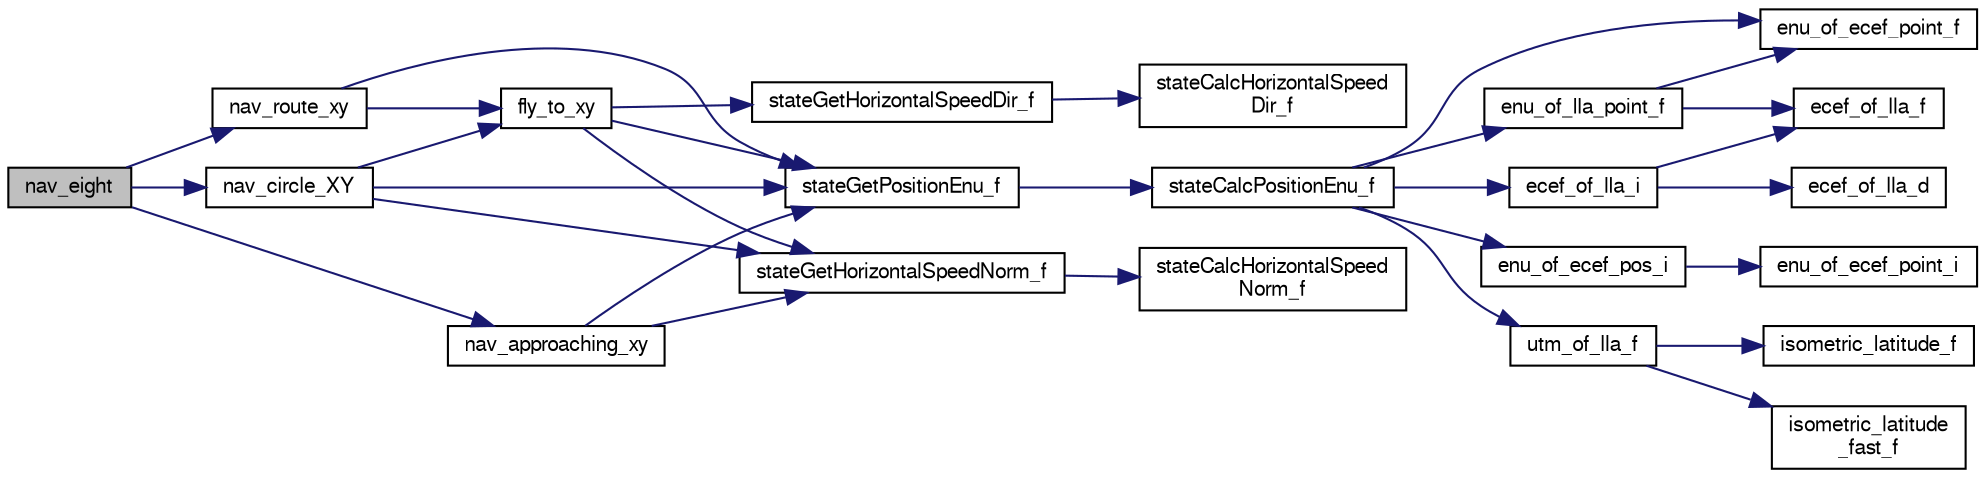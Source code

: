 digraph "nav_eight"
{
  edge [fontname="FreeSans",fontsize="10",labelfontname="FreeSans",labelfontsize="10"];
  node [fontname="FreeSans",fontsize="10",shape=record];
  rankdir="LR";
  Node1 [label="nav_eight",height=0.2,width=0.4,color="black", fillcolor="grey75", style="filled", fontcolor="black"];
  Node1 -> Node2 [color="midnightblue",fontsize="10",style="solid",fontname="FreeSans"];
  Node2 [label="nav_approaching_xy",height=0.2,width=0.4,color="black", fillcolor="white", style="filled",URL="$nav_8c.html#a249451b8d1fe0b19866ea68e0d8b86df",tooltip="Decide if the UAV is approaching the current waypoint. "];
  Node2 -> Node3 [color="midnightblue",fontsize="10",style="solid",fontname="FreeSans"];
  Node3 [label="stateGetHorizontalSpeedNorm_f",height=0.2,width=0.4,color="black", fillcolor="white", style="filled",URL="$group__state__velocity.html#ga1396b84069296dc0353f25281a472c08",tooltip="Get norm of horizontal ground speed (float). "];
  Node3 -> Node4 [color="midnightblue",fontsize="10",style="solid",fontname="FreeSans"];
  Node4 [label="stateCalcHorizontalSpeed\lNorm_f",height=0.2,width=0.4,color="black", fillcolor="white", style="filled",URL="$group__state__velocity.html#ga990849172b82f2e3bc1ab9da2395c9c4"];
  Node2 -> Node5 [color="midnightblue",fontsize="10",style="solid",fontname="FreeSans"];
  Node5 [label="stateGetPositionEnu_f",height=0.2,width=0.4,color="black", fillcolor="white", style="filled",URL="$group__state__position.html#ga545d479db45e1a9711e59736b6d1309b",tooltip="Get position in local ENU coordinates (float). "];
  Node5 -> Node6 [color="midnightblue",fontsize="10",style="solid",fontname="FreeSans"];
  Node6 [label="stateCalcPositionEnu_f",height=0.2,width=0.4,color="black", fillcolor="white", style="filled",URL="$group__state__position.html#ga718066acd9581365ca5c2aacb29130fd"];
  Node6 -> Node7 [color="midnightblue",fontsize="10",style="solid",fontname="FreeSans"];
  Node7 [label="enu_of_ecef_point_f",height=0.2,width=0.4,color="black", fillcolor="white", style="filled",URL="$pprz__geodetic__float_8c.html#a2a82ebdce90a3e41d54f72c5e787fcd0"];
  Node6 -> Node8 [color="midnightblue",fontsize="10",style="solid",fontname="FreeSans"];
  Node8 [label="enu_of_ecef_pos_i",height=0.2,width=0.4,color="black", fillcolor="white", style="filled",URL="$group__math__geodetic__int.html#ga710a45725431766f0a003ba93cb58a11",tooltip="Convert a ECEF position to local ENU. "];
  Node8 -> Node9 [color="midnightblue",fontsize="10",style="solid",fontname="FreeSans"];
  Node9 [label="enu_of_ecef_point_i",height=0.2,width=0.4,color="black", fillcolor="white", style="filled",URL="$group__math__geodetic__int.html#ga85bcbfc73a43b120465422ec55647573",tooltip="Convert a point from ECEF to local ENU. "];
  Node6 -> Node10 [color="midnightblue",fontsize="10",style="solid",fontname="FreeSans"];
  Node10 [label="enu_of_lla_point_f",height=0.2,width=0.4,color="black", fillcolor="white", style="filled",URL="$pprz__geodetic__float_8c.html#ab8d5cb7292ea74802e7a94e265c0703a"];
  Node10 -> Node11 [color="midnightblue",fontsize="10",style="solid",fontname="FreeSans"];
  Node11 [label="ecef_of_lla_f",height=0.2,width=0.4,color="black", fillcolor="white", style="filled",URL="$pprz__geodetic__float_8c.html#a65bc5ba8b61d014ca659035759cc001c"];
  Node10 -> Node7 [color="midnightblue",fontsize="10",style="solid",fontname="FreeSans"];
  Node6 -> Node12 [color="midnightblue",fontsize="10",style="solid",fontname="FreeSans"];
  Node12 [label="ecef_of_lla_i",height=0.2,width=0.4,color="black", fillcolor="white", style="filled",URL="$group__math__geodetic__int.html#ga386f7bf340618bf1454ca2a3b5086100",tooltip="Convert a LLA to ECEF. "];
  Node12 -> Node11 [color="midnightblue",fontsize="10",style="solid",fontname="FreeSans"];
  Node12 -> Node13 [color="midnightblue",fontsize="10",style="solid",fontname="FreeSans"];
  Node13 [label="ecef_of_lla_d",height=0.2,width=0.4,color="black", fillcolor="white", style="filled",URL="$group__math__geodetic__double.html#gae6608c48696daebf3382f08e655028d9"];
  Node6 -> Node14 [color="midnightblue",fontsize="10",style="solid",fontname="FreeSans"];
  Node14 [label="utm_of_lla_f",height=0.2,width=0.4,color="black", fillcolor="white", style="filled",URL="$pprz__geodetic__float_8c.html#af99d4775df518f30b741b49c26eceedd"];
  Node14 -> Node15 [color="midnightblue",fontsize="10",style="solid",fontname="FreeSans"];
  Node15 [label="isometric_latitude_f",height=0.2,width=0.4,color="black", fillcolor="white", style="filled",URL="$pprz__geodetic__float_8c.html#a25c5bd31de0ea0d0caf14a0d217ad3ea"];
  Node14 -> Node16 [color="midnightblue",fontsize="10",style="solid",fontname="FreeSans"];
  Node16 [label="isometric_latitude\l_fast_f",height=0.2,width=0.4,color="black", fillcolor="white", style="filled",URL="$pprz__geodetic__float_8c.html#a21ea1b369f7d4abd984fb89c488dde24"];
  Node1 -> Node17 [color="midnightblue",fontsize="10",style="solid",fontname="FreeSans"];
  Node17 [label="nav_circle_XY",height=0.2,width=0.4,color="black", fillcolor="white", style="filled",URL="$nav_8c.html#ad1b9d2e8da4a32477ca8bedc0bca86fe",tooltip="Navigates around (x, y). "];
  Node17 -> Node18 [color="midnightblue",fontsize="10",style="solid",fontname="FreeSans"];
  Node18 [label="fly_to_xy",height=0.2,width=0.4,color="black", fillcolor="white", style="filled",URL="$nav_8c.html#ae9d11d2e378b23ecbee86419cbf341f0",tooltip="Computes desired_x, desired_y and desired_course. "];
  Node18 -> Node19 [color="midnightblue",fontsize="10",style="solid",fontname="FreeSans"];
  Node19 [label="stateGetHorizontalSpeedDir_f",height=0.2,width=0.4,color="black", fillcolor="white", style="filled",URL="$group__state__velocity.html#ga6f8b83126a235daea584aa9ce97f7fac",tooltip="Get dir of horizontal ground speed (float). "];
  Node19 -> Node20 [color="midnightblue",fontsize="10",style="solid",fontname="FreeSans"];
  Node20 [label="stateCalcHorizontalSpeed\lDir_f",height=0.2,width=0.4,color="black", fillcolor="white", style="filled",URL="$group__state__velocity.html#gad9b7b6ea39d5a4ee3e824f97204c4bb5"];
  Node18 -> Node3 [color="midnightblue",fontsize="10",style="solid",fontname="FreeSans"];
  Node18 -> Node5 [color="midnightblue",fontsize="10",style="solid",fontname="FreeSans"];
  Node17 -> Node3 [color="midnightblue",fontsize="10",style="solid",fontname="FreeSans"];
  Node17 -> Node5 [color="midnightblue",fontsize="10",style="solid",fontname="FreeSans"];
  Node1 -> Node21 [color="midnightblue",fontsize="10",style="solid",fontname="FreeSans"];
  Node21 [label="nav_route_xy",height=0.2,width=0.4,color="black", fillcolor="white", style="filled",URL="$nav_8c.html#ab4247c9f3dc0417690e1404add032cbe",tooltip="Computes the carrot position along the desired segment. "];
  Node21 -> Node5 [color="midnightblue",fontsize="10",style="solid",fontname="FreeSans"];
  Node21 -> Node18 [color="midnightblue",fontsize="10",style="solid",fontname="FreeSans"];
}
